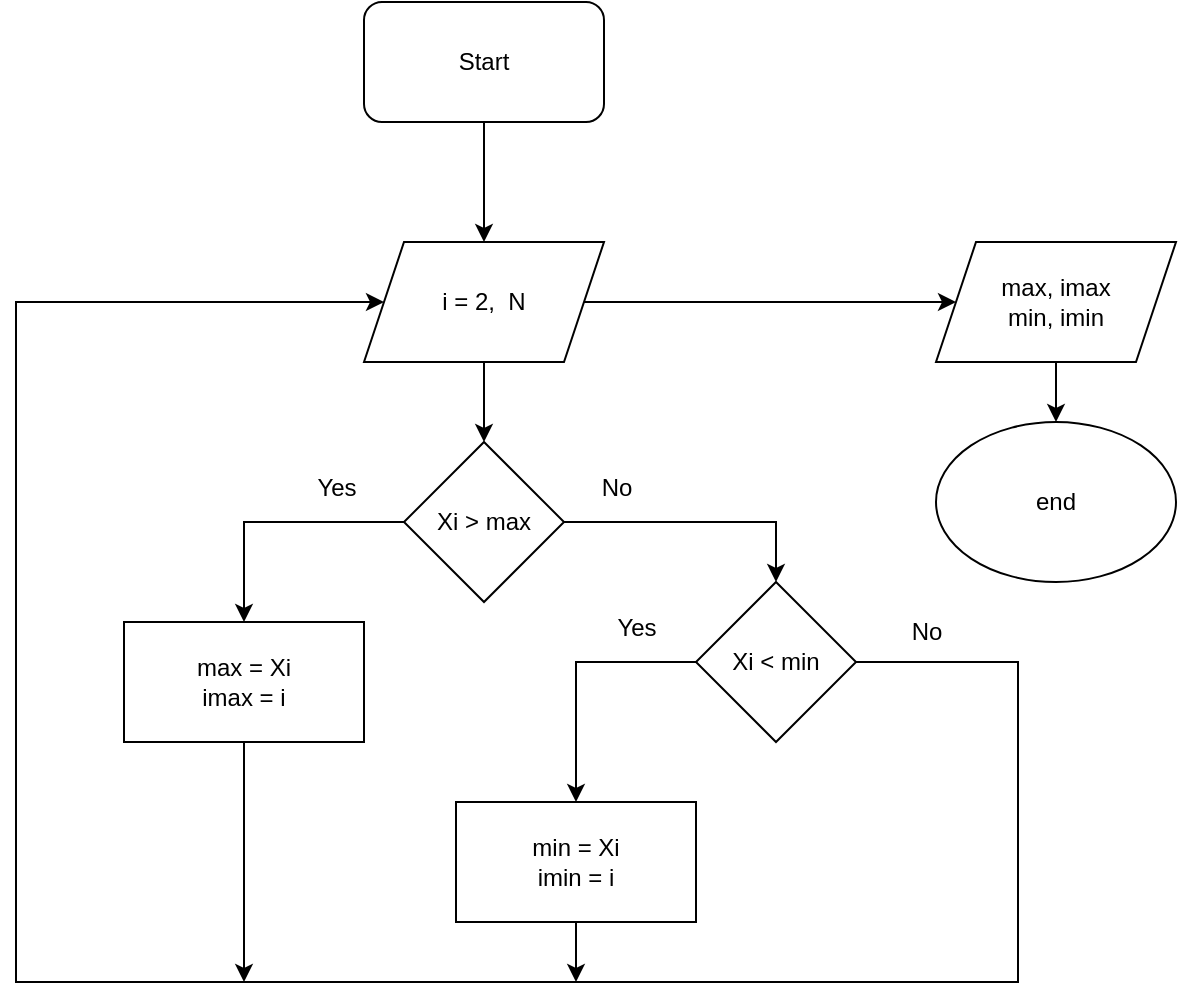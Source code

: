 <mxfile version="21.3.2" type="github">
  <diagram id="C5RBs43oDa-KdzZeNtuy" name="Page-1">
    <mxGraphModel dx="1386" dy="797" grid="1" gridSize="10" guides="1" tooltips="1" connect="1" arrows="1" fold="1" page="1" pageScale="1" pageWidth="827" pageHeight="1169" math="0" shadow="0">
      <root>
        <mxCell id="WIyWlLk6GJQsqaUBKTNV-0" />
        <mxCell id="WIyWlLk6GJQsqaUBKTNV-1" parent="WIyWlLk6GJQsqaUBKTNV-0" />
        <mxCell id="kqNLVyGExUY1VOssnlJY-4" style="edgeStyle=orthogonalEdgeStyle;rounded=0;orthogonalLoop=1;jettySize=auto;html=1;exitX=0.5;exitY=1;exitDx=0;exitDy=0;entryX=0.5;entryY=0;entryDx=0;entryDy=0;" edge="1" parent="WIyWlLk6GJQsqaUBKTNV-1" source="kqNLVyGExUY1VOssnlJY-2" target="kqNLVyGExUY1VOssnlJY-3">
          <mxGeometry relative="1" as="geometry" />
        </mxCell>
        <mxCell id="kqNLVyGExUY1VOssnlJY-2" value="Start" style="rounded=1;whiteSpace=wrap;html=1;" vertex="1" parent="WIyWlLk6GJQsqaUBKTNV-1">
          <mxGeometry x="294" y="70" width="120" height="60" as="geometry" />
        </mxCell>
        <mxCell id="kqNLVyGExUY1VOssnlJY-5" style="edgeStyle=orthogonalEdgeStyle;rounded=0;orthogonalLoop=1;jettySize=auto;html=1;" edge="1" parent="WIyWlLk6GJQsqaUBKTNV-1" source="kqNLVyGExUY1VOssnlJY-3" target="kqNLVyGExUY1VOssnlJY-6">
          <mxGeometry relative="1" as="geometry">
            <mxPoint x="354" y="300" as="targetPoint" />
          </mxGeometry>
        </mxCell>
        <mxCell id="kqNLVyGExUY1VOssnlJY-18" style="edgeStyle=orthogonalEdgeStyle;rounded=0;orthogonalLoop=1;jettySize=auto;html=1;" edge="1" parent="WIyWlLk6GJQsqaUBKTNV-1" source="kqNLVyGExUY1VOssnlJY-3" target="kqNLVyGExUY1VOssnlJY-17">
          <mxGeometry relative="1" as="geometry" />
        </mxCell>
        <mxCell id="kqNLVyGExUY1VOssnlJY-3" value="i = 2,&amp;nbsp; N" style="shape=parallelogram;perimeter=parallelogramPerimeter;whiteSpace=wrap;html=1;fixedSize=1;" vertex="1" parent="WIyWlLk6GJQsqaUBKTNV-1">
          <mxGeometry x="294" y="190" width="120" height="60" as="geometry" />
        </mxCell>
        <mxCell id="kqNLVyGExUY1VOssnlJY-11" style="edgeStyle=orthogonalEdgeStyle;rounded=0;orthogonalLoop=1;jettySize=auto;html=1;entryX=0.5;entryY=0;entryDx=0;entryDy=0;" edge="1" parent="WIyWlLk6GJQsqaUBKTNV-1" source="kqNLVyGExUY1VOssnlJY-6" target="kqNLVyGExUY1VOssnlJY-9">
          <mxGeometry relative="1" as="geometry" />
        </mxCell>
        <mxCell id="kqNLVyGExUY1VOssnlJY-12" style="edgeStyle=orthogonalEdgeStyle;rounded=0;orthogonalLoop=1;jettySize=auto;html=1;entryX=0.5;entryY=0;entryDx=0;entryDy=0;" edge="1" parent="WIyWlLk6GJQsqaUBKTNV-1" source="kqNLVyGExUY1VOssnlJY-6" target="kqNLVyGExUY1VOssnlJY-7">
          <mxGeometry relative="1" as="geometry" />
        </mxCell>
        <mxCell id="kqNLVyGExUY1VOssnlJY-6" value="Xi &amp;gt; max" style="rhombus;whiteSpace=wrap;html=1;" vertex="1" parent="WIyWlLk6GJQsqaUBKTNV-1">
          <mxGeometry x="314" y="290" width="80" height="80" as="geometry" />
        </mxCell>
        <mxCell id="kqNLVyGExUY1VOssnlJY-13" style="edgeStyle=orthogonalEdgeStyle;rounded=0;orthogonalLoop=1;jettySize=auto;html=1;exitX=1;exitY=0.5;exitDx=0;exitDy=0;exitPerimeter=0;entryX=0;entryY=0.5;entryDx=0;entryDy=0;" edge="1" parent="WIyWlLk6GJQsqaUBKTNV-1" source="kqNLVyGExUY1VOssnlJY-7" target="kqNLVyGExUY1VOssnlJY-3">
          <mxGeometry relative="1" as="geometry">
            <mxPoint x="120" y="210" as="targetPoint" />
            <Array as="points">
              <mxPoint x="621" y="400" />
              <mxPoint x="621" y="560" />
              <mxPoint x="120" y="560" />
              <mxPoint x="120" y="220" />
            </Array>
          </mxGeometry>
        </mxCell>
        <mxCell id="kqNLVyGExUY1VOssnlJY-14" style="edgeStyle=orthogonalEdgeStyle;rounded=0;orthogonalLoop=1;jettySize=auto;html=1;exitX=0;exitY=0.5;exitDx=0;exitDy=0;entryX=0.5;entryY=0;entryDx=0;entryDy=0;" edge="1" parent="WIyWlLk6GJQsqaUBKTNV-1" source="kqNLVyGExUY1VOssnlJY-7" target="kqNLVyGExUY1VOssnlJY-10">
          <mxGeometry relative="1" as="geometry" />
        </mxCell>
        <mxCell id="kqNLVyGExUY1VOssnlJY-7" value="Xi &amp;lt; min" style="rhombus;whiteSpace=wrap;html=1;" vertex="1" parent="WIyWlLk6GJQsqaUBKTNV-1">
          <mxGeometry x="460" y="360" width="80" height="80" as="geometry" />
        </mxCell>
        <mxCell id="kqNLVyGExUY1VOssnlJY-16" style="edgeStyle=orthogonalEdgeStyle;rounded=0;orthogonalLoop=1;jettySize=auto;html=1;" edge="1" parent="WIyWlLk6GJQsqaUBKTNV-1" source="kqNLVyGExUY1VOssnlJY-9">
          <mxGeometry relative="1" as="geometry">
            <mxPoint x="234" y="560" as="targetPoint" />
          </mxGeometry>
        </mxCell>
        <mxCell id="kqNLVyGExUY1VOssnlJY-9" value="max = Xi&lt;br&gt;imax = i" style="rounded=0;whiteSpace=wrap;html=1;" vertex="1" parent="WIyWlLk6GJQsqaUBKTNV-1">
          <mxGeometry x="174" y="380" width="120" height="60" as="geometry" />
        </mxCell>
        <mxCell id="kqNLVyGExUY1VOssnlJY-15" style="edgeStyle=orthogonalEdgeStyle;rounded=0;orthogonalLoop=1;jettySize=auto;html=1;" edge="1" parent="WIyWlLk6GJQsqaUBKTNV-1" source="kqNLVyGExUY1VOssnlJY-10">
          <mxGeometry relative="1" as="geometry">
            <mxPoint x="400" y="560" as="targetPoint" />
          </mxGeometry>
        </mxCell>
        <mxCell id="kqNLVyGExUY1VOssnlJY-10" value="min = Xi&lt;br&gt;imin = i" style="rounded=0;whiteSpace=wrap;html=1;" vertex="1" parent="WIyWlLk6GJQsqaUBKTNV-1">
          <mxGeometry x="340" y="470" width="120" height="60" as="geometry" />
        </mxCell>
        <mxCell id="kqNLVyGExUY1VOssnlJY-19" style="edgeStyle=orthogonalEdgeStyle;rounded=0;orthogonalLoop=1;jettySize=auto;html=1;" edge="1" parent="WIyWlLk6GJQsqaUBKTNV-1" source="kqNLVyGExUY1VOssnlJY-17" target="kqNLVyGExUY1VOssnlJY-20">
          <mxGeometry relative="1" as="geometry">
            <mxPoint x="640" y="280" as="targetPoint" />
          </mxGeometry>
        </mxCell>
        <mxCell id="kqNLVyGExUY1VOssnlJY-17" value="max, imax&lt;br&gt;min, imin" style="shape=parallelogram;perimeter=parallelogramPerimeter;whiteSpace=wrap;html=1;fixedSize=1;" vertex="1" parent="WIyWlLk6GJQsqaUBKTNV-1">
          <mxGeometry x="580" y="190" width="120" height="60" as="geometry" />
        </mxCell>
        <mxCell id="kqNLVyGExUY1VOssnlJY-20" value="end" style="ellipse;whiteSpace=wrap;html=1;" vertex="1" parent="WIyWlLk6GJQsqaUBKTNV-1">
          <mxGeometry x="580" y="280" width="120" height="80" as="geometry" />
        </mxCell>
        <mxCell id="kqNLVyGExUY1VOssnlJY-21" value="No" style="text;html=1;align=center;verticalAlign=middle;resizable=0;points=[];autosize=1;strokeColor=none;fillColor=none;" vertex="1" parent="WIyWlLk6GJQsqaUBKTNV-1">
          <mxGeometry x="400" y="298" width="40" height="30" as="geometry" />
        </mxCell>
        <mxCell id="kqNLVyGExUY1VOssnlJY-22" value="No" style="text;html=1;align=center;verticalAlign=middle;resizable=0;points=[];autosize=1;strokeColor=none;fillColor=none;" vertex="1" parent="WIyWlLk6GJQsqaUBKTNV-1">
          <mxGeometry x="555" y="370" width="40" height="30" as="geometry" />
        </mxCell>
        <mxCell id="kqNLVyGExUY1VOssnlJY-23" value="Yes" style="text;html=1;align=center;verticalAlign=middle;resizable=0;points=[];autosize=1;strokeColor=none;fillColor=none;" vertex="1" parent="WIyWlLk6GJQsqaUBKTNV-1">
          <mxGeometry x="410" y="368" width="40" height="30" as="geometry" />
        </mxCell>
        <mxCell id="kqNLVyGExUY1VOssnlJY-25" value="Yes" style="text;html=1;align=center;verticalAlign=middle;resizable=0;points=[];autosize=1;strokeColor=none;fillColor=none;" vertex="1" parent="WIyWlLk6GJQsqaUBKTNV-1">
          <mxGeometry x="260" y="298" width="40" height="30" as="geometry" />
        </mxCell>
      </root>
    </mxGraphModel>
  </diagram>
</mxfile>
